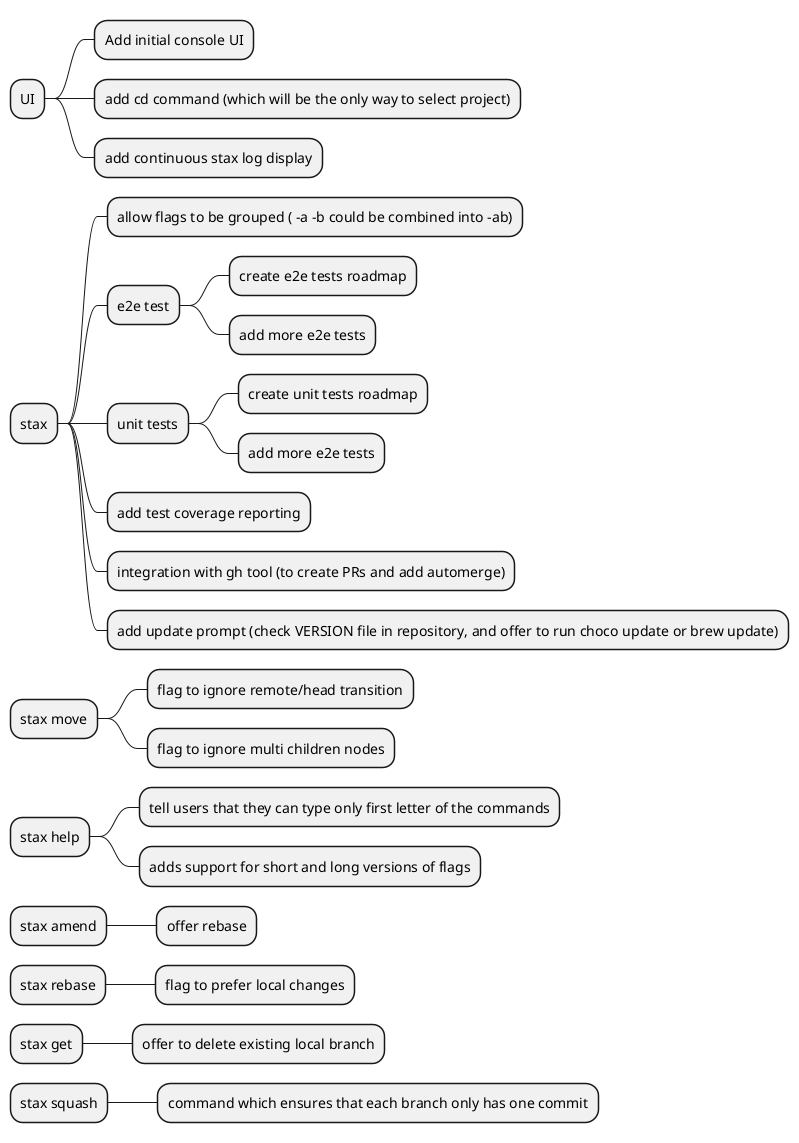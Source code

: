 @startmindmap

+ UI
++ Add initial console UI
++ add cd command (which will be the only way to select project)
++ add continuous stax log display

+ stax
++ allow flags to be grouped ( -a -b could be combined into -ab)
++ e2e test
+++ create e2e tests roadmap
+++ add more e2e tests
++ unit tests
+++ create unit tests roadmap
+++ add more e2e tests
++ add test coverage reporting
++ integration with gh tool (to create PRs and add automerge)
++ add update prompt (check VERSION file in repository, and offer to run choco update or brew update)

+ stax move
++ flag to ignore remote/head transition
++ flag to ignore multi children nodes

+ stax help
++ tell users that they can type only first letter of the commands
++ adds support for short and long versions of flags

+ stax amend
++ offer rebase

+ stax rebase
++ flag to prefer local changes

+ stax get
++ offer to delete existing local branch

+ stax squash
++ command which ensures that each branch only has one commit

@endmindmap
